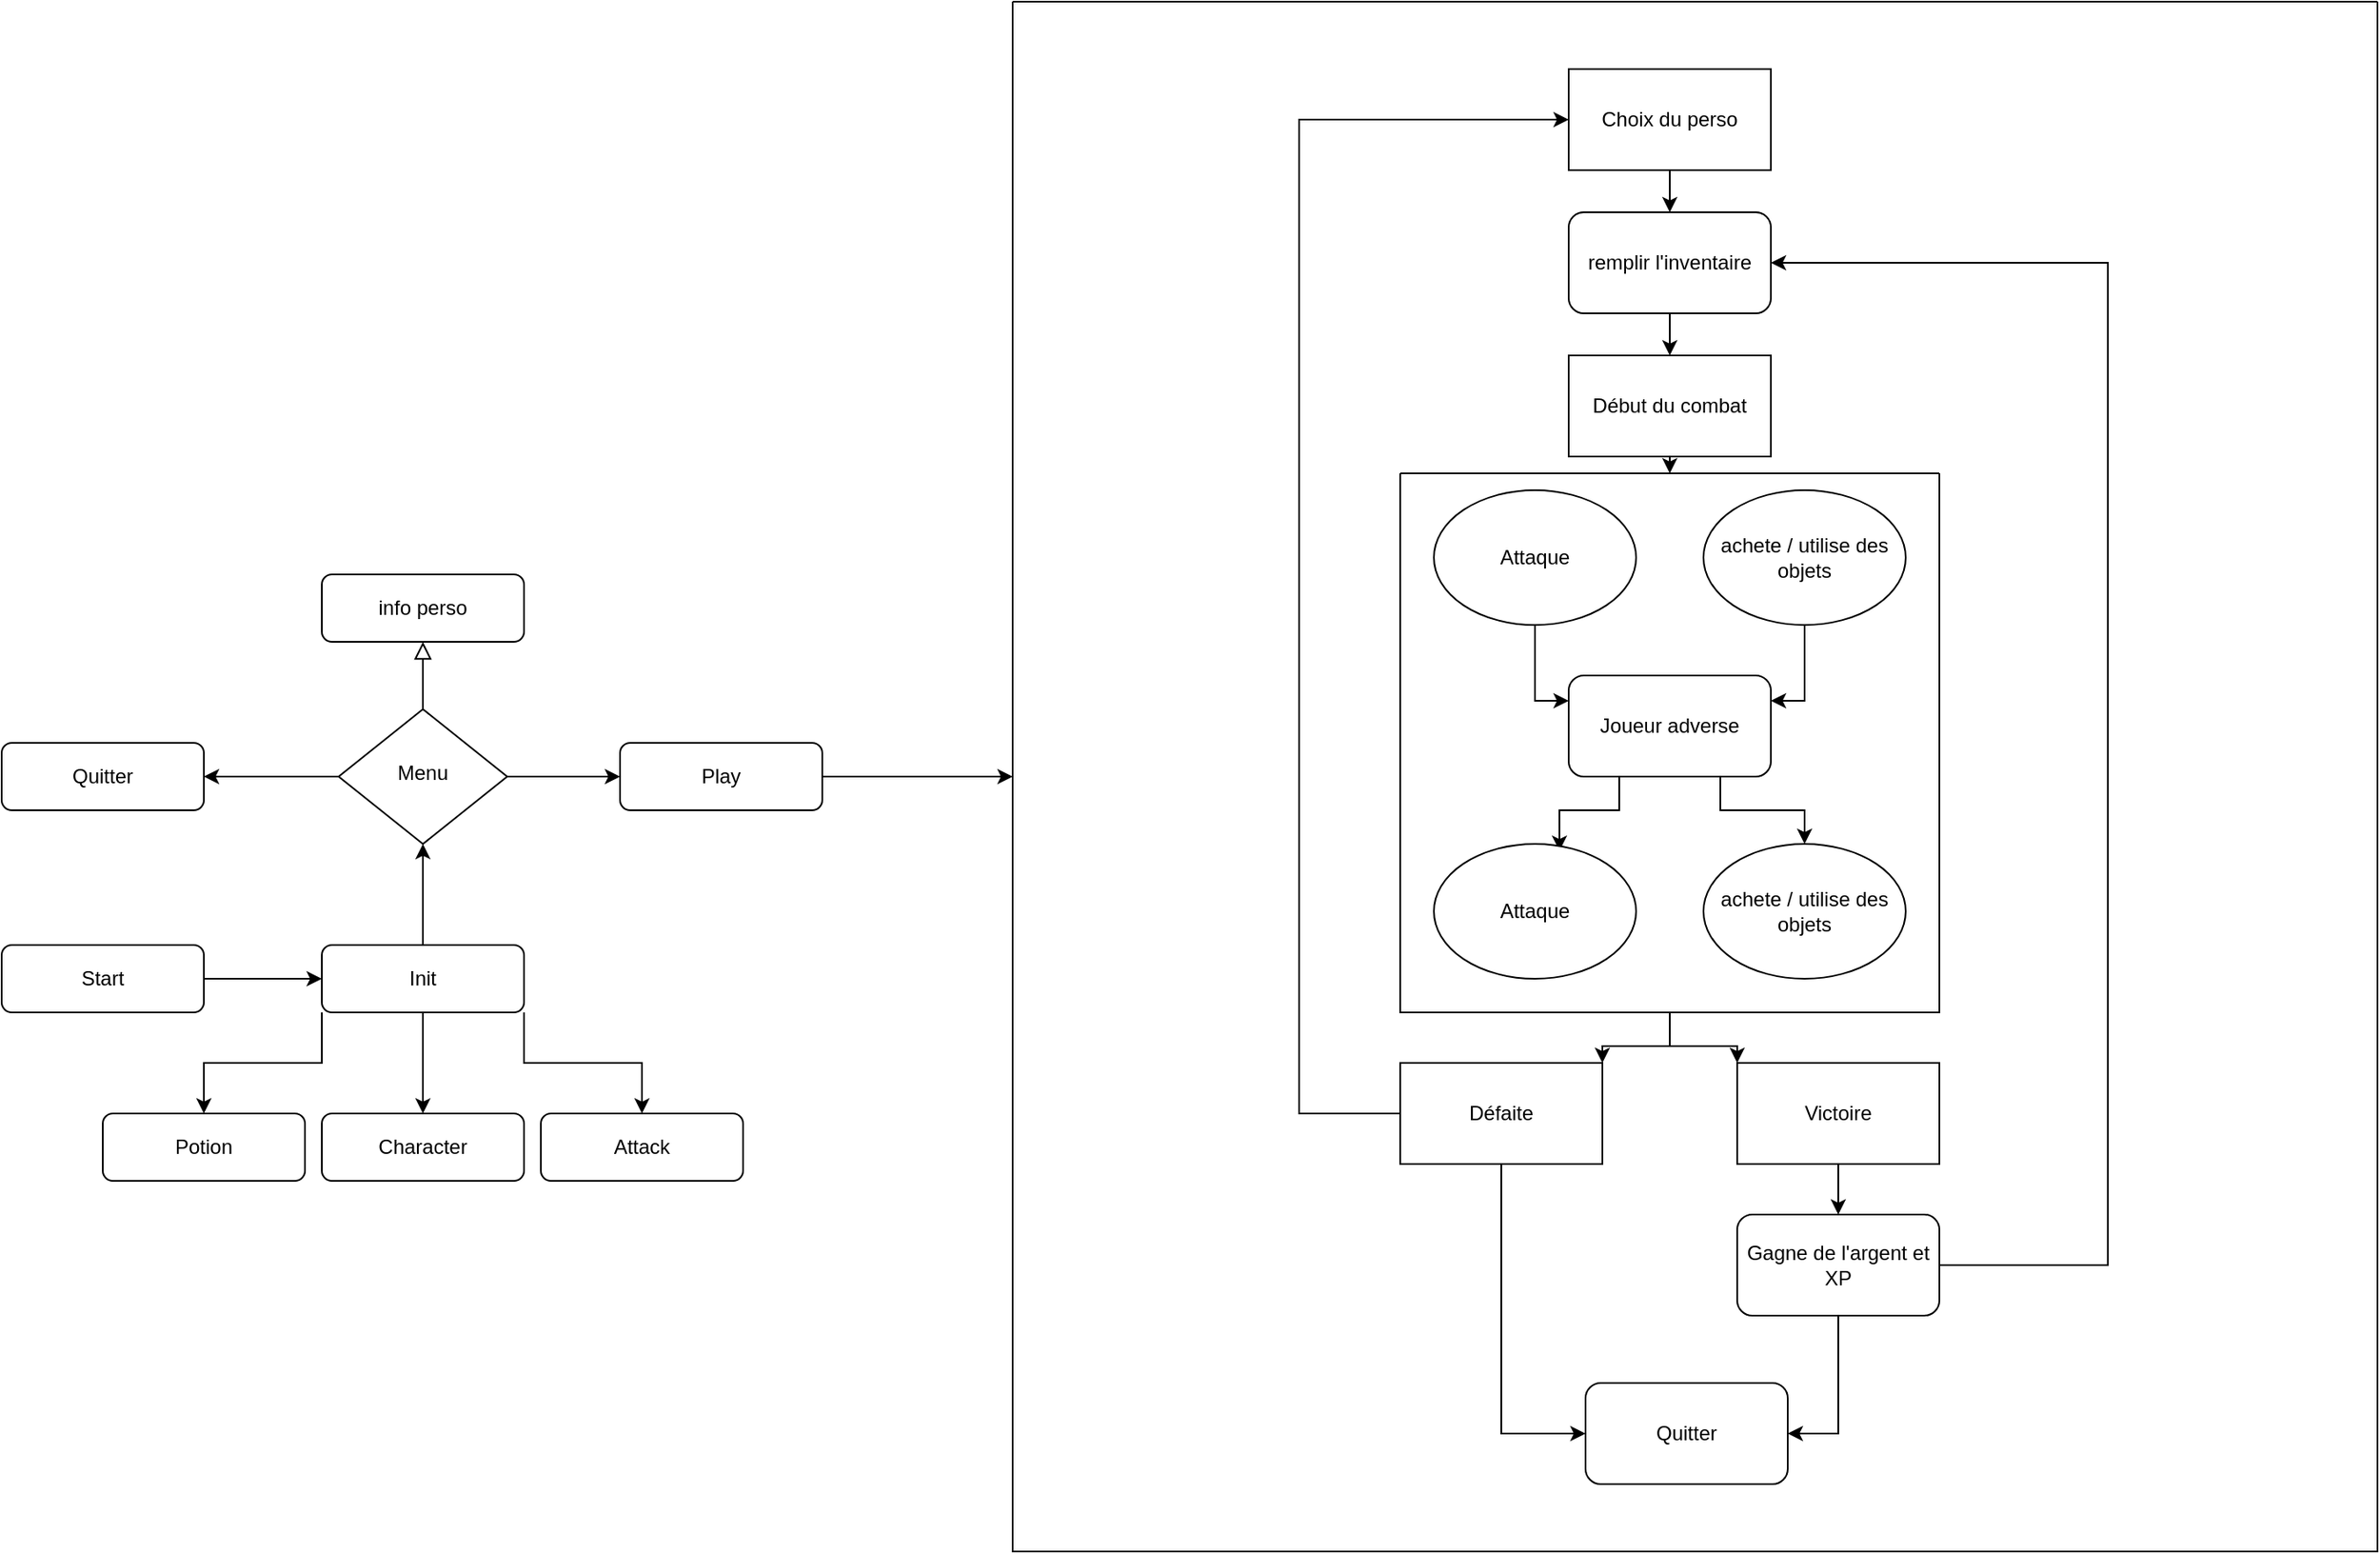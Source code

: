 <mxfile version="22.0.3" type="github">
  <diagram id="C5RBs43oDa-KdzZeNtuy" name="Page-1">
    <mxGraphModel dx="3360" dy="2048" grid="1" gridSize="10" guides="1" tooltips="1" connect="1" arrows="1" fold="1" page="1" pageScale="1" pageWidth="827" pageHeight="1169" math="0" shadow="0">
      <root>
        <mxCell id="WIyWlLk6GJQsqaUBKTNV-0" />
        <mxCell id="WIyWlLk6GJQsqaUBKTNV-1" parent="WIyWlLk6GJQsqaUBKTNV-0" />
        <mxCell id="Yi0bmU98wlr0clBCkY8E-0" style="edgeStyle=orthogonalEdgeStyle;rounded=0;orthogonalLoop=1;jettySize=auto;html=1;exitX=1;exitY=0.5;exitDx=0;exitDy=0;entryX=0;entryY=0.5;entryDx=0;entryDy=0;" parent="WIyWlLk6GJQsqaUBKTNV-1" source="WIyWlLk6GJQsqaUBKTNV-3" target="sjO9G_YTkp-6z_8ID4ox-4" edge="1">
          <mxGeometry relative="1" as="geometry" />
        </mxCell>
        <mxCell id="WIyWlLk6GJQsqaUBKTNV-3" value="Start" style="rounded=1;whiteSpace=wrap;html=1;fontSize=12;glass=0;strokeWidth=1;shadow=0;" parent="WIyWlLk6GJQsqaUBKTNV-1" vertex="1">
          <mxGeometry x="-840" y="300" width="120" height="40" as="geometry" />
        </mxCell>
        <mxCell id="WIyWlLk6GJQsqaUBKTNV-5" value="" style="edgeStyle=orthogonalEdgeStyle;rounded=0;html=1;jettySize=auto;orthogonalLoop=1;fontSize=11;endArrow=block;endFill=0;endSize=8;strokeWidth=1;shadow=0;labelBackgroundColor=none;" parent="WIyWlLk6GJQsqaUBKTNV-1" source="WIyWlLk6GJQsqaUBKTNV-6" target="WIyWlLk6GJQsqaUBKTNV-7" edge="1">
          <mxGeometry y="10" relative="1" as="geometry">
            <mxPoint as="offset" />
          </mxGeometry>
        </mxCell>
        <mxCell id="sjO9G_YTkp-6z_8ID4ox-1" style="edgeStyle=orthogonalEdgeStyle;rounded=0;orthogonalLoop=1;jettySize=auto;html=1;exitX=0;exitY=0.5;exitDx=0;exitDy=0;" parent="WIyWlLk6GJQsqaUBKTNV-1" source="WIyWlLk6GJQsqaUBKTNV-6" target="sjO9G_YTkp-6z_8ID4ox-0" edge="1">
          <mxGeometry relative="1" as="geometry" />
        </mxCell>
        <mxCell id="Yi0bmU98wlr0clBCkY8E-5" style="edgeStyle=orthogonalEdgeStyle;rounded=0;orthogonalLoop=1;jettySize=auto;html=1;exitX=1;exitY=0.5;exitDx=0;exitDy=0;entryX=0;entryY=0.5;entryDx=0;entryDy=0;" parent="WIyWlLk6GJQsqaUBKTNV-1" source="WIyWlLk6GJQsqaUBKTNV-6" target="sjO9G_YTkp-6z_8ID4ox-2" edge="1">
          <mxGeometry relative="1" as="geometry" />
        </mxCell>
        <mxCell id="WIyWlLk6GJQsqaUBKTNV-6" value="Menu" style="rhombus;whiteSpace=wrap;html=1;shadow=0;fontFamily=Helvetica;fontSize=12;align=center;strokeWidth=1;spacing=6;spacingTop=-4;" parent="WIyWlLk6GJQsqaUBKTNV-1" vertex="1">
          <mxGeometry x="-640" y="160" width="100" height="80" as="geometry" />
        </mxCell>
        <mxCell id="WIyWlLk6GJQsqaUBKTNV-7" value="info perso" style="rounded=1;whiteSpace=wrap;html=1;fontSize=12;glass=0;strokeWidth=1;shadow=0;" parent="WIyWlLk6GJQsqaUBKTNV-1" vertex="1">
          <mxGeometry x="-650" y="80" width="120" height="40" as="geometry" />
        </mxCell>
        <mxCell id="sjO9G_YTkp-6z_8ID4ox-0" value="Quitter" style="rounded=1;whiteSpace=wrap;html=1;fontSize=12;glass=0;strokeWidth=1;shadow=0;" parent="WIyWlLk6GJQsqaUBKTNV-1" vertex="1">
          <mxGeometry x="-840" y="180" width="120" height="40" as="geometry" />
        </mxCell>
        <mxCell id="Yi0bmU98wlr0clBCkY8E-6" style="edgeStyle=orthogonalEdgeStyle;rounded=0;orthogonalLoop=1;jettySize=auto;html=1;exitX=1;exitY=0.5;exitDx=0;exitDy=0;entryX=0;entryY=0.5;entryDx=0;entryDy=0;" parent="WIyWlLk6GJQsqaUBKTNV-1" source="sjO9G_YTkp-6z_8ID4ox-2" target="LvBkWANY4vZa6yByuz9T-20" edge="1">
          <mxGeometry relative="1" as="geometry" />
        </mxCell>
        <mxCell id="sjO9G_YTkp-6z_8ID4ox-2" value="Play" style="rounded=1;whiteSpace=wrap;html=1;fontSize=12;glass=0;strokeWidth=1;shadow=0;" parent="WIyWlLk6GJQsqaUBKTNV-1" vertex="1">
          <mxGeometry x="-473" y="180" width="120" height="40" as="geometry" />
        </mxCell>
        <mxCell id="Yi0bmU98wlr0clBCkY8E-1" style="edgeStyle=orthogonalEdgeStyle;rounded=0;orthogonalLoop=1;jettySize=auto;html=1;exitX=0.5;exitY=1;exitDx=0;exitDy=0;entryX=0.5;entryY=0;entryDx=0;entryDy=0;" parent="WIyWlLk6GJQsqaUBKTNV-1" source="sjO9G_YTkp-6z_8ID4ox-4" target="sjO9G_YTkp-6z_8ID4ox-6" edge="1">
          <mxGeometry relative="1" as="geometry" />
        </mxCell>
        <mxCell id="Yi0bmU98wlr0clBCkY8E-2" style="edgeStyle=orthogonalEdgeStyle;rounded=0;orthogonalLoop=1;jettySize=auto;html=1;exitX=0;exitY=1;exitDx=0;exitDy=0;entryX=0.5;entryY=0;entryDx=0;entryDy=0;" parent="WIyWlLk6GJQsqaUBKTNV-1" source="sjO9G_YTkp-6z_8ID4ox-4" target="LvBkWANY4vZa6yByuz9T-2" edge="1">
          <mxGeometry relative="1" as="geometry" />
        </mxCell>
        <mxCell id="Yi0bmU98wlr0clBCkY8E-3" style="edgeStyle=orthogonalEdgeStyle;rounded=0;orthogonalLoop=1;jettySize=auto;html=1;exitX=1;exitY=1;exitDx=0;exitDy=0;entryX=0.5;entryY=0;entryDx=0;entryDy=0;" parent="WIyWlLk6GJQsqaUBKTNV-1" source="sjO9G_YTkp-6z_8ID4ox-4" target="LvBkWANY4vZa6yByuz9T-1" edge="1">
          <mxGeometry relative="1" as="geometry" />
        </mxCell>
        <mxCell id="Yi0bmU98wlr0clBCkY8E-4" style="edgeStyle=orthogonalEdgeStyle;rounded=0;orthogonalLoop=1;jettySize=auto;html=1;exitX=0.5;exitY=0;exitDx=0;exitDy=0;entryX=0.5;entryY=1;entryDx=0;entryDy=0;" parent="WIyWlLk6GJQsqaUBKTNV-1" source="sjO9G_YTkp-6z_8ID4ox-4" target="WIyWlLk6GJQsqaUBKTNV-6" edge="1">
          <mxGeometry relative="1" as="geometry" />
        </mxCell>
        <mxCell id="sjO9G_YTkp-6z_8ID4ox-4" value="Init" style="rounded=1;whiteSpace=wrap;html=1;fontSize=12;glass=0;strokeWidth=1;shadow=0;" parent="WIyWlLk6GJQsqaUBKTNV-1" vertex="1">
          <mxGeometry x="-650" y="300" width="120" height="40" as="geometry" />
        </mxCell>
        <mxCell id="sjO9G_YTkp-6z_8ID4ox-6" value="Character" style="rounded=1;whiteSpace=wrap;html=1;fontSize=12;glass=0;strokeWidth=1;shadow=0;" parent="WIyWlLk6GJQsqaUBKTNV-1" vertex="1">
          <mxGeometry x="-650" y="400" width="120" height="40" as="geometry" />
        </mxCell>
        <mxCell id="LvBkWANY4vZa6yByuz9T-1" value="Attack" style="rounded=1;whiteSpace=wrap;html=1;fontSize=12;glass=0;strokeWidth=1;shadow=0;" parent="WIyWlLk6GJQsqaUBKTNV-1" vertex="1">
          <mxGeometry x="-520" y="400" width="120" height="40" as="geometry" />
        </mxCell>
        <mxCell id="LvBkWANY4vZa6yByuz9T-2" value="Potion" style="rounded=1;whiteSpace=wrap;html=1;fontSize=12;glass=0;strokeWidth=1;shadow=0;" parent="WIyWlLk6GJQsqaUBKTNV-1" vertex="1">
          <mxGeometry x="-780" y="400" width="120" height="40" as="geometry" />
        </mxCell>
        <mxCell id="LvBkWANY4vZa6yByuz9T-20" value="" style="swimlane;startSize=0;" parent="WIyWlLk6GJQsqaUBKTNV-1" vertex="1">
          <mxGeometry x="-240" y="-260" width="810" height="920" as="geometry" />
        </mxCell>
        <mxCell id="LvBkWANY4vZa6yByuz9T-38" style="edgeStyle=orthogonalEdgeStyle;rounded=0;orthogonalLoop=1;jettySize=auto;html=1;exitX=0.5;exitY=1;exitDx=0;exitDy=0;entryX=0.5;entryY=0;entryDx=0;entryDy=0;" parent="LvBkWANY4vZa6yByuz9T-20" source="LvBkWANY4vZa6yByuz9T-25" target="LvBkWANY4vZa6yByuz9T-27" edge="1">
          <mxGeometry relative="1" as="geometry" />
        </mxCell>
        <mxCell id="LvBkWANY4vZa6yByuz9T-25" value="Choix du perso" style="rounded=0;whiteSpace=wrap;html=1;" parent="LvBkWANY4vZa6yByuz9T-20" vertex="1">
          <mxGeometry x="330" y="40" width="120" height="60" as="geometry" />
        </mxCell>
        <mxCell id="LvBkWANY4vZa6yByuz9T-40" style="edgeStyle=orthogonalEdgeStyle;rounded=0;orthogonalLoop=1;jettySize=auto;html=1;exitX=0.5;exitY=1;exitDx=0;exitDy=0;entryX=0.5;entryY=0;entryDx=0;entryDy=0;" parent="LvBkWANY4vZa6yByuz9T-20" source="LvBkWANY4vZa6yByuz9T-27" target="LvBkWANY4vZa6yByuz9T-28" edge="1">
          <mxGeometry relative="1" as="geometry" />
        </mxCell>
        <mxCell id="LvBkWANY4vZa6yByuz9T-27" value="remplir l&#39;inventaire" style="rounded=1;whiteSpace=wrap;html=1;" parent="LvBkWANY4vZa6yByuz9T-20" vertex="1">
          <mxGeometry x="330" y="125" width="120" height="60" as="geometry" />
        </mxCell>
        <mxCell id="LvBkWANY4vZa6yByuz9T-41" style="edgeStyle=orthogonalEdgeStyle;rounded=0;orthogonalLoop=1;jettySize=auto;html=1;exitX=0.5;exitY=1;exitDx=0;exitDy=0;entryX=0.5;entryY=0;entryDx=0;entryDy=0;" parent="LvBkWANY4vZa6yByuz9T-20" source="LvBkWANY4vZa6yByuz9T-28" target="LvBkWANY4vZa6yByuz9T-35" edge="1">
          <mxGeometry relative="1" as="geometry" />
        </mxCell>
        <mxCell id="LvBkWANY4vZa6yByuz9T-28" value="Début du combat" style="rounded=0;whiteSpace=wrap;html=1;" parent="LvBkWANY4vZa6yByuz9T-20" vertex="1">
          <mxGeometry x="330" y="210" width="120" height="60" as="geometry" />
        </mxCell>
        <mxCell id="LvBkWANY4vZa6yByuz9T-44" style="edgeStyle=orthogonalEdgeStyle;rounded=0;orthogonalLoop=1;jettySize=auto;html=1;exitX=0.5;exitY=1;exitDx=0;exitDy=0;entryX=0;entryY=0.25;entryDx=0;entryDy=0;" parent="LvBkWANY4vZa6yByuz9T-20" source="LvBkWANY4vZa6yByuz9T-30" target="LvBkWANY4vZa6yByuz9T-32" edge="1">
          <mxGeometry relative="1" as="geometry" />
        </mxCell>
        <mxCell id="LvBkWANY4vZa6yByuz9T-30" value="Attaque" style="ellipse;whiteSpace=wrap;html=1;" parent="LvBkWANY4vZa6yByuz9T-20" vertex="1">
          <mxGeometry x="250" y="290" width="120" height="80" as="geometry" />
        </mxCell>
        <mxCell id="LvBkWANY4vZa6yByuz9T-45" style="edgeStyle=orthogonalEdgeStyle;rounded=0;orthogonalLoop=1;jettySize=auto;html=1;exitX=0.5;exitY=1;exitDx=0;exitDy=0;entryX=1;entryY=0.25;entryDx=0;entryDy=0;" parent="LvBkWANY4vZa6yByuz9T-20" source="LvBkWANY4vZa6yByuz9T-31" target="LvBkWANY4vZa6yByuz9T-32" edge="1">
          <mxGeometry relative="1" as="geometry" />
        </mxCell>
        <mxCell id="LvBkWANY4vZa6yByuz9T-31" value="achete / utilise des objets" style="ellipse;whiteSpace=wrap;html=1;" parent="LvBkWANY4vZa6yByuz9T-20" vertex="1">
          <mxGeometry x="410" y="290" width="120" height="80" as="geometry" />
        </mxCell>
        <mxCell id="LvBkWANY4vZa6yByuz9T-46" style="edgeStyle=orthogonalEdgeStyle;rounded=0;orthogonalLoop=1;jettySize=auto;html=1;exitX=0.25;exitY=1;exitDx=0;exitDy=0;entryX=0.621;entryY=0.051;entryDx=0;entryDy=0;entryPerimeter=0;" parent="LvBkWANY4vZa6yByuz9T-20" source="LvBkWANY4vZa6yByuz9T-32" target="LvBkWANY4vZa6yByuz9T-33" edge="1">
          <mxGeometry relative="1" as="geometry" />
        </mxCell>
        <mxCell id="LvBkWANY4vZa6yByuz9T-47" style="edgeStyle=orthogonalEdgeStyle;rounded=0;orthogonalLoop=1;jettySize=auto;html=1;exitX=0.75;exitY=1;exitDx=0;exitDy=0;entryX=0.5;entryY=0;entryDx=0;entryDy=0;" parent="LvBkWANY4vZa6yByuz9T-20" source="LvBkWANY4vZa6yByuz9T-32" target="LvBkWANY4vZa6yByuz9T-34" edge="1">
          <mxGeometry relative="1" as="geometry" />
        </mxCell>
        <mxCell id="LvBkWANY4vZa6yByuz9T-32" value="Joueur adverse" style="rounded=1;whiteSpace=wrap;html=1;" parent="LvBkWANY4vZa6yByuz9T-20" vertex="1">
          <mxGeometry x="330" y="400" width="120" height="60" as="geometry" />
        </mxCell>
        <mxCell id="LvBkWANY4vZa6yByuz9T-33" value="Attaque" style="ellipse;whiteSpace=wrap;html=1;" parent="LvBkWANY4vZa6yByuz9T-20" vertex="1">
          <mxGeometry x="250" y="500" width="120" height="80" as="geometry" />
        </mxCell>
        <mxCell id="LvBkWANY4vZa6yByuz9T-34" value="achete / utilise des objets" style="ellipse;whiteSpace=wrap;html=1;" parent="LvBkWANY4vZa6yByuz9T-20" vertex="1">
          <mxGeometry x="410" y="500" width="120" height="80" as="geometry" />
        </mxCell>
        <mxCell id="LvBkWANY4vZa6yByuz9T-48" style="edgeStyle=orthogonalEdgeStyle;rounded=0;orthogonalLoop=1;jettySize=auto;html=1;exitX=0.5;exitY=1;exitDx=0;exitDy=0;entryX=1;entryY=0;entryDx=0;entryDy=0;" parent="LvBkWANY4vZa6yByuz9T-20" source="LvBkWANY4vZa6yByuz9T-35" target="LvBkWANY4vZa6yByuz9T-36" edge="1">
          <mxGeometry relative="1" as="geometry" />
        </mxCell>
        <mxCell id="LvBkWANY4vZa6yByuz9T-49" style="edgeStyle=orthogonalEdgeStyle;rounded=0;orthogonalLoop=1;jettySize=auto;html=1;exitX=0.5;exitY=1;exitDx=0;exitDy=0;entryX=0;entryY=0;entryDx=0;entryDy=0;" parent="LvBkWANY4vZa6yByuz9T-20" source="LvBkWANY4vZa6yByuz9T-35" target="LvBkWANY4vZa6yByuz9T-37" edge="1">
          <mxGeometry relative="1" as="geometry" />
        </mxCell>
        <mxCell id="LvBkWANY4vZa6yByuz9T-35" value="" style="swimlane;startSize=0;" parent="LvBkWANY4vZa6yByuz9T-20" vertex="1">
          <mxGeometry x="230" y="280" width="320" height="320" as="geometry" />
        </mxCell>
        <mxCell id="LvBkWANY4vZa6yByuz9T-52" style="edgeStyle=orthogonalEdgeStyle;rounded=0;orthogonalLoop=1;jettySize=auto;html=1;exitX=0;exitY=0.5;exitDx=0;exitDy=0;entryX=0;entryY=0.5;entryDx=0;entryDy=0;" parent="LvBkWANY4vZa6yByuz9T-20" source="LvBkWANY4vZa6yByuz9T-36" target="LvBkWANY4vZa6yByuz9T-25" edge="1">
          <mxGeometry relative="1" as="geometry">
            <Array as="points">
              <mxPoint x="170" y="660" />
              <mxPoint x="170" y="70" />
            </Array>
          </mxGeometry>
        </mxCell>
        <mxCell id="LvBkWANY4vZa6yByuz9T-57" style="edgeStyle=orthogonalEdgeStyle;rounded=0;orthogonalLoop=1;jettySize=auto;html=1;exitX=0.5;exitY=1;exitDx=0;exitDy=0;entryX=0;entryY=0.5;entryDx=0;entryDy=0;" parent="LvBkWANY4vZa6yByuz9T-20" source="LvBkWANY4vZa6yByuz9T-36" target="LvBkWANY4vZa6yByuz9T-56" edge="1">
          <mxGeometry relative="1" as="geometry" />
        </mxCell>
        <mxCell id="LvBkWANY4vZa6yByuz9T-36" value="Défaite" style="rounded=0;whiteSpace=wrap;html=1;" parent="LvBkWANY4vZa6yByuz9T-20" vertex="1">
          <mxGeometry x="230" y="630" width="120" height="60" as="geometry" />
        </mxCell>
        <mxCell id="LvBkWANY4vZa6yByuz9T-55" style="edgeStyle=orthogonalEdgeStyle;rounded=0;orthogonalLoop=1;jettySize=auto;html=1;exitX=0.5;exitY=1;exitDx=0;exitDy=0;entryX=0.5;entryY=0;entryDx=0;entryDy=0;" parent="LvBkWANY4vZa6yByuz9T-20" source="LvBkWANY4vZa6yByuz9T-37" target="LvBkWANY4vZa6yByuz9T-54" edge="1">
          <mxGeometry relative="1" as="geometry" />
        </mxCell>
        <mxCell id="LvBkWANY4vZa6yByuz9T-37" value="Victoire" style="rounded=0;whiteSpace=wrap;html=1;" parent="LvBkWANY4vZa6yByuz9T-20" vertex="1">
          <mxGeometry x="430" y="630" width="120" height="60" as="geometry" />
        </mxCell>
        <mxCell id="LvBkWANY4vZa6yByuz9T-58" style="edgeStyle=orthogonalEdgeStyle;rounded=0;orthogonalLoop=1;jettySize=auto;html=1;exitX=0.5;exitY=1;exitDx=0;exitDy=0;entryX=1;entryY=0.5;entryDx=0;entryDy=0;" parent="LvBkWANY4vZa6yByuz9T-20" source="LvBkWANY4vZa6yByuz9T-54" target="LvBkWANY4vZa6yByuz9T-56" edge="1">
          <mxGeometry relative="1" as="geometry" />
        </mxCell>
        <mxCell id="LvBkWANY4vZa6yByuz9T-59" style="edgeStyle=orthogonalEdgeStyle;rounded=0;orthogonalLoop=1;jettySize=auto;html=1;exitX=1;exitY=0.5;exitDx=0;exitDy=0;entryX=1;entryY=0.5;entryDx=0;entryDy=0;" parent="LvBkWANY4vZa6yByuz9T-20" source="LvBkWANY4vZa6yByuz9T-54" target="LvBkWANY4vZa6yByuz9T-27" edge="1">
          <mxGeometry relative="1" as="geometry">
            <Array as="points">
              <mxPoint x="650" y="750" />
              <mxPoint x="650" y="155" />
            </Array>
          </mxGeometry>
        </mxCell>
        <mxCell id="LvBkWANY4vZa6yByuz9T-54" value="Gagne de l&#39;argent et XP" style="rounded=1;whiteSpace=wrap;html=1;" parent="LvBkWANY4vZa6yByuz9T-20" vertex="1">
          <mxGeometry x="430" y="720" width="120" height="60" as="geometry" />
        </mxCell>
        <mxCell id="LvBkWANY4vZa6yByuz9T-56" value="Quitter" style="rounded=1;whiteSpace=wrap;html=1;" parent="LvBkWANY4vZa6yByuz9T-20" vertex="1">
          <mxGeometry x="340" y="820" width="120" height="60" as="geometry" />
        </mxCell>
      </root>
    </mxGraphModel>
  </diagram>
</mxfile>
